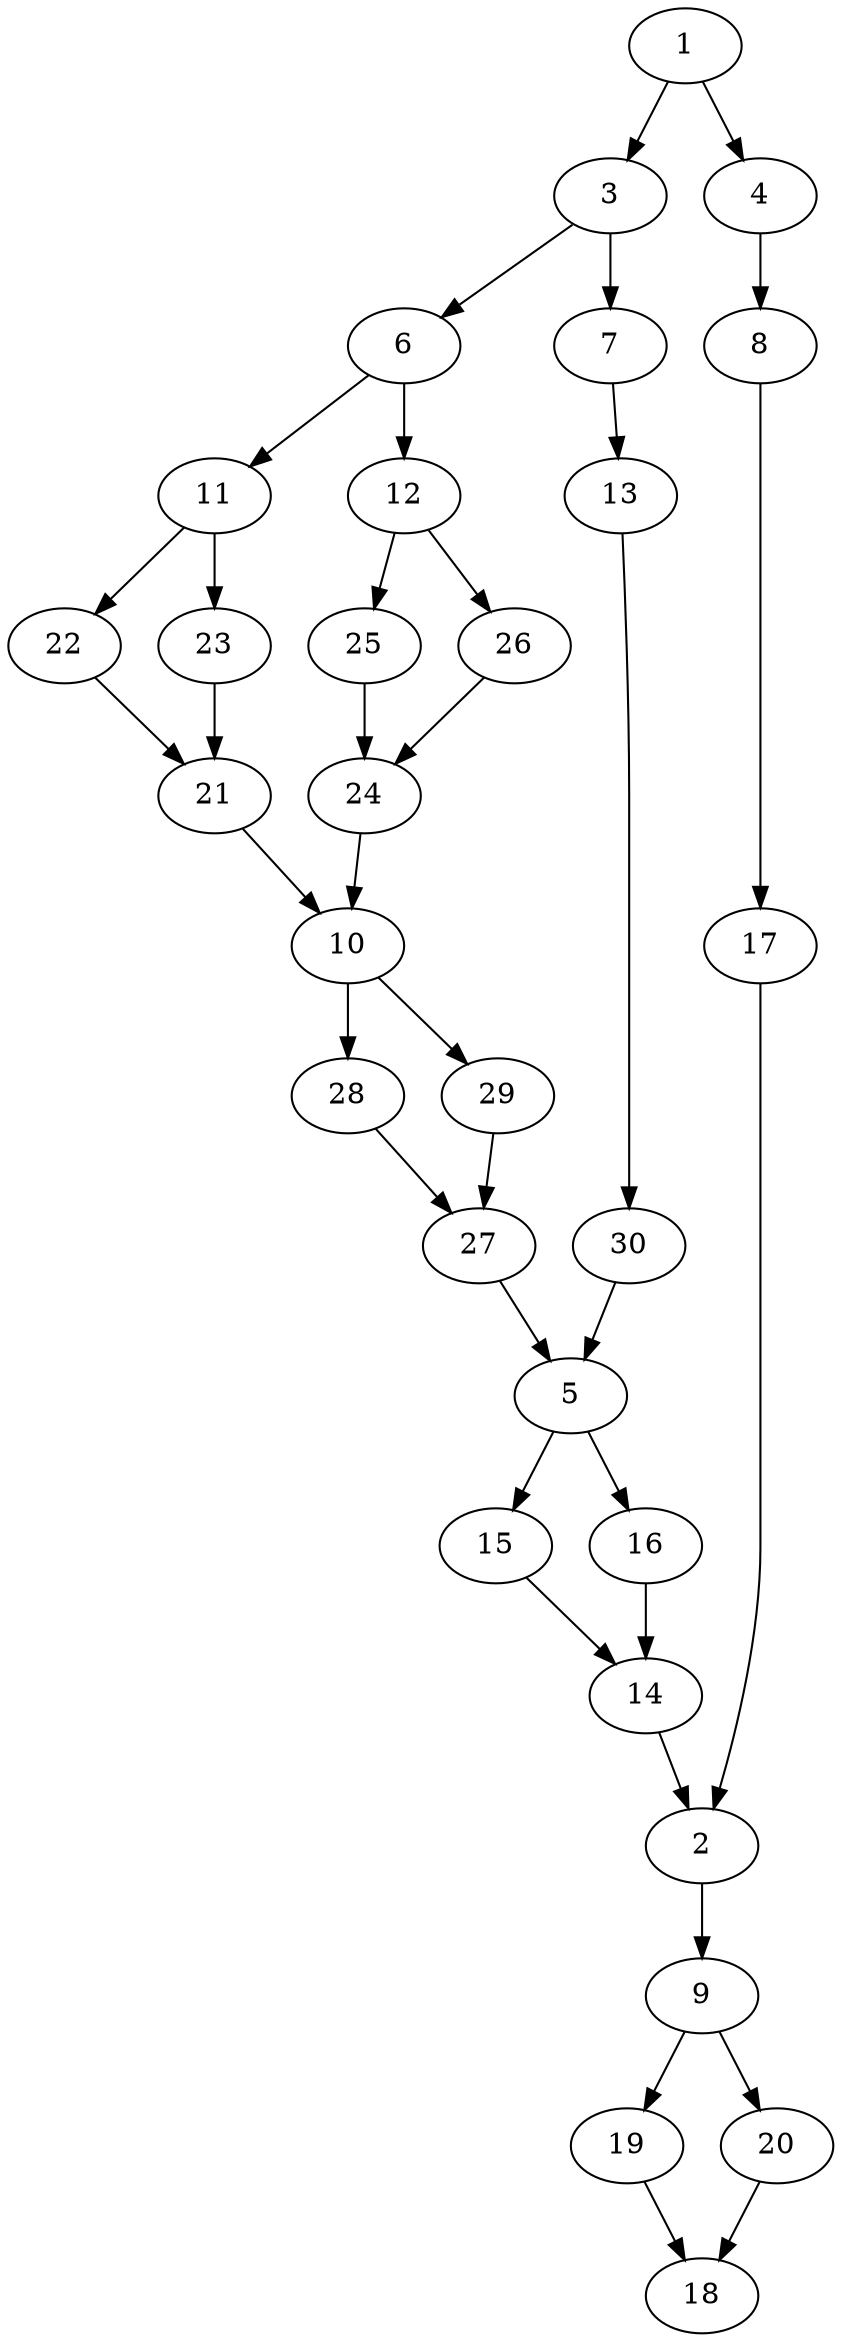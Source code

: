 digraph "core_2p_gb_SeriesParallel-MaxBf-2_Nodes_30_CCR_2.01_WeightType_Random_schedule.gxl" {
	1	 [Weight=5];
	3	 [Weight=8];
	1 -> 3	 [Weight=16];
	4	 [Weight=10];
	1 -> 4	 [Weight=5];
	2	 [Weight=2];
	9	 [Weight=3];
	2 -> 9	 [Weight=6];
	6	 [Weight=10];
	3 -> 6	 [Weight=13];
	7	 [Weight=7];
	3 -> 7	 [Weight=6];
	8	 [Weight=8];
	4 -> 8	 [Weight=6];
	5	 [Weight=5];
	15	 [Weight=5];
	5 -> 15	 [Weight=16];
	16	 [Weight=8];
	5 -> 16	 [Weight=10];
	11	 [Weight=2];
	6 -> 11	 [Weight=8];
	12	 [Weight=7];
	6 -> 12	 [Weight=3];
	13	 [Weight=6];
	7 -> 13	 [Weight=14];
	17	 [Weight=10];
	8 -> 17	 [Weight=16];
	19	 [Weight=10];
	9 -> 19	 [Weight=3];
	20	 [Weight=2];
	9 -> 20	 [Weight=16];
	10	 [Weight=4];
	28	 [Weight=3];
	10 -> 28	 [Weight=16];
	29	 [Weight=5];
	10 -> 29	 [Weight=11];
	22	 [Weight=10];
	11 -> 22	 [Weight=3];
	23	 [Weight=6];
	11 -> 23	 [Weight=3];
	25	 [Weight=2];
	12 -> 25	 [Weight=11];
	26	 [Weight=9];
	12 -> 26	 [Weight=13];
	30	 [Weight=3];
	13 -> 30	 [Weight=11];
	14	 [Weight=8];
	14 -> 2	 [Weight=14];
	15 -> 14	 [Weight=13];
	16 -> 14	 [Weight=5];
	17 -> 2	 [Weight=16];
	18	 [Weight=7];
	19 -> 18	 [Weight=8];
	20 -> 18	 [Weight=10];
	21	 [Weight=6];
	21 -> 10	 [Weight=13];
	22 -> 21	 [Weight=8];
	23 -> 21	 [Weight=16];
	24	 [Weight=6];
	24 -> 10	 [Weight=11];
	25 -> 24	 [Weight=8];
	26 -> 24	 [Weight=14];
	27	 [Weight=10];
	27 -> 5	 [Weight=3];
	28 -> 27	 [Weight=14];
	29 -> 27	 [Weight=3];
	30 -> 5	 [Weight=13];
}
